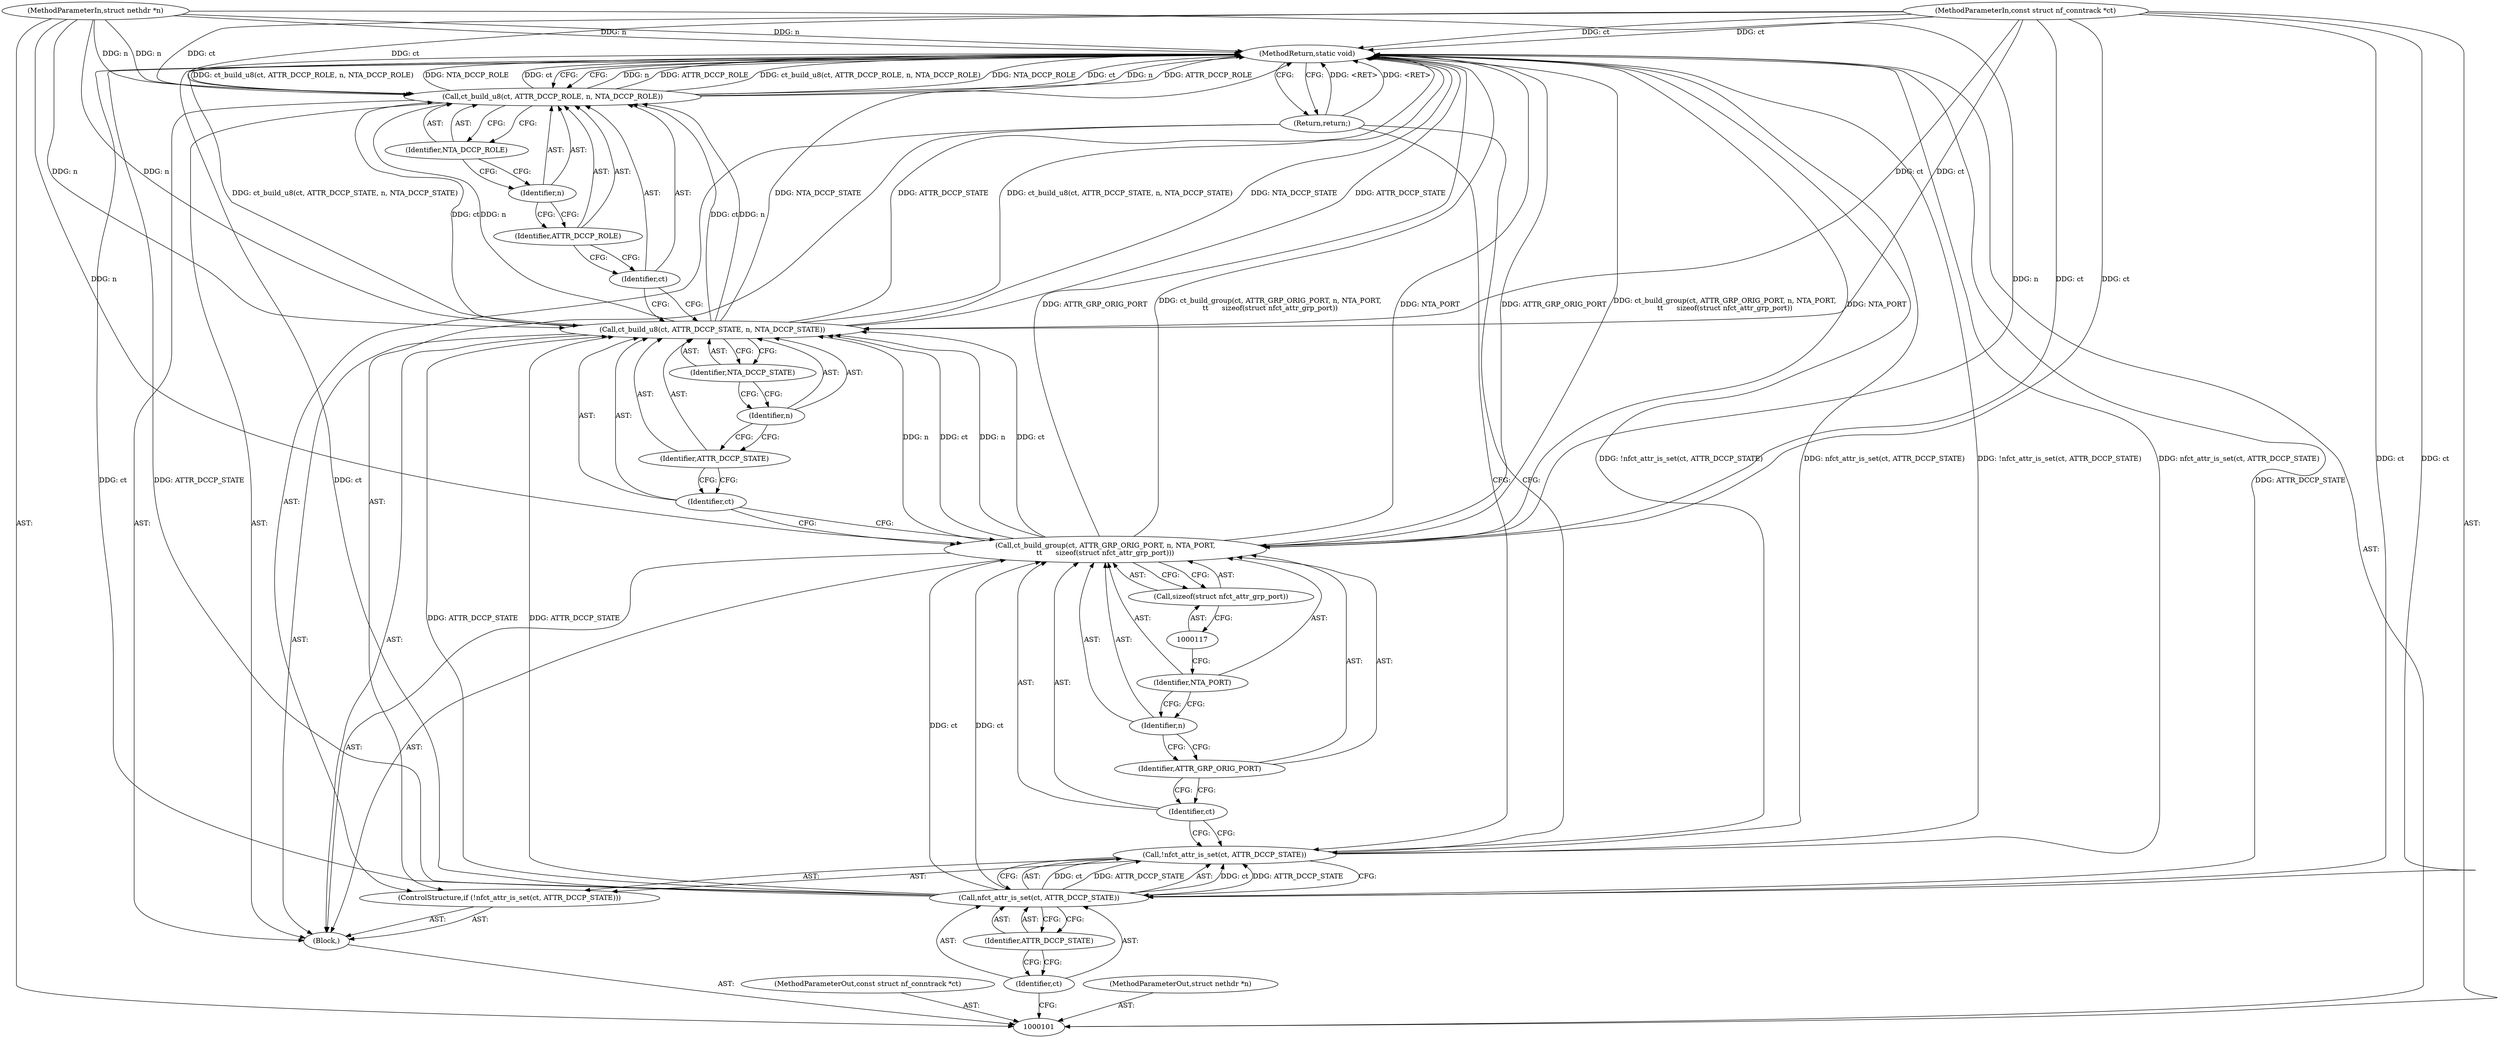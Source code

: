 digraph "0_netfilter_c392c159605956c7bd4a264ab4490e2b2704c0cd" {
"1000128" [label="(MethodReturn,static void)"];
"1000102" [label="(MethodParameterIn,const struct nf_conntrack *ct)"];
"1000163" [label="(MethodParameterOut,const struct nf_conntrack *ct)"];
"1000103" [label="(MethodParameterIn,struct nethdr *n)"];
"1000164" [label="(MethodParameterOut,struct nethdr *n)"];
"1000124" [label="(Identifier,ct)"];
"1000125" [label="(Identifier,ATTR_DCCP_ROLE)"];
"1000123" [label="(Call,ct_build_u8(ct, ATTR_DCCP_ROLE, n, NTA_DCCP_ROLE))"];
"1000126" [label="(Identifier,n)"];
"1000127" [label="(Identifier,NTA_DCCP_ROLE)"];
"1000104" [label="(Block,)"];
"1000105" [label="(ControlStructure,if (!nfct_attr_is_set(ct, ATTR_DCCP_STATE)))"];
"1000108" [label="(Identifier,ct)"];
"1000109" [label="(Identifier,ATTR_DCCP_STATE)"];
"1000106" [label="(Call,!nfct_attr_is_set(ct, ATTR_DCCP_STATE))"];
"1000107" [label="(Call,nfct_attr_is_set(ct, ATTR_DCCP_STATE))"];
"1000110" [label="(Return,return;)"];
"1000111" [label="(Call,ct_build_group(ct, ATTR_GRP_ORIG_PORT, n, NTA_PORT,\n\t\t      sizeof(struct nfct_attr_grp_port)))"];
"1000112" [label="(Identifier,ct)"];
"1000113" [label="(Identifier,ATTR_GRP_ORIG_PORT)"];
"1000114" [label="(Identifier,n)"];
"1000115" [label="(Identifier,NTA_PORT)"];
"1000116" [label="(Call,sizeof(struct nfct_attr_grp_port))"];
"1000119" [label="(Identifier,ct)"];
"1000120" [label="(Identifier,ATTR_DCCP_STATE)"];
"1000118" [label="(Call,ct_build_u8(ct, ATTR_DCCP_STATE, n, NTA_DCCP_STATE))"];
"1000121" [label="(Identifier,n)"];
"1000122" [label="(Identifier,NTA_DCCP_STATE)"];
"1000128" -> "1000101"  [label="AST: "];
"1000128" -> "1000110"  [label="CFG: "];
"1000128" -> "1000123"  [label="CFG: "];
"1000123" -> "1000128"  [label="DDG: n"];
"1000123" -> "1000128"  [label="DDG: ATTR_DCCP_ROLE"];
"1000123" -> "1000128"  [label="DDG: ct_build_u8(ct, ATTR_DCCP_ROLE, n, NTA_DCCP_ROLE)"];
"1000123" -> "1000128"  [label="DDG: NTA_DCCP_ROLE"];
"1000123" -> "1000128"  [label="DDG: ct"];
"1000107" -> "1000128"  [label="DDG: ct"];
"1000107" -> "1000128"  [label="DDG: ATTR_DCCP_STATE"];
"1000106" -> "1000128"  [label="DDG: nfct_attr_is_set(ct, ATTR_DCCP_STATE)"];
"1000106" -> "1000128"  [label="DDG: !nfct_attr_is_set(ct, ATTR_DCCP_STATE)"];
"1000103" -> "1000128"  [label="DDG: n"];
"1000111" -> "1000128"  [label="DDG: NTA_PORT"];
"1000111" -> "1000128"  [label="DDG: ATTR_GRP_ORIG_PORT"];
"1000111" -> "1000128"  [label="DDG: ct_build_group(ct, ATTR_GRP_ORIG_PORT, n, NTA_PORT,\n\t\t      sizeof(struct nfct_attr_grp_port))"];
"1000118" -> "1000128"  [label="DDG: ct_build_u8(ct, ATTR_DCCP_STATE, n, NTA_DCCP_STATE)"];
"1000118" -> "1000128"  [label="DDG: NTA_DCCP_STATE"];
"1000118" -> "1000128"  [label="DDG: ATTR_DCCP_STATE"];
"1000102" -> "1000128"  [label="DDG: ct"];
"1000110" -> "1000128"  [label="DDG: <RET>"];
"1000102" -> "1000101"  [label="AST: "];
"1000102" -> "1000128"  [label="DDG: ct"];
"1000102" -> "1000107"  [label="DDG: ct"];
"1000102" -> "1000111"  [label="DDG: ct"];
"1000102" -> "1000118"  [label="DDG: ct"];
"1000102" -> "1000123"  [label="DDG: ct"];
"1000163" -> "1000101"  [label="AST: "];
"1000103" -> "1000101"  [label="AST: "];
"1000103" -> "1000128"  [label="DDG: n"];
"1000103" -> "1000111"  [label="DDG: n"];
"1000103" -> "1000118"  [label="DDG: n"];
"1000103" -> "1000123"  [label="DDG: n"];
"1000164" -> "1000101"  [label="AST: "];
"1000124" -> "1000123"  [label="AST: "];
"1000124" -> "1000118"  [label="CFG: "];
"1000125" -> "1000124"  [label="CFG: "];
"1000125" -> "1000123"  [label="AST: "];
"1000125" -> "1000124"  [label="CFG: "];
"1000126" -> "1000125"  [label="CFG: "];
"1000123" -> "1000104"  [label="AST: "];
"1000123" -> "1000127"  [label="CFG: "];
"1000124" -> "1000123"  [label="AST: "];
"1000125" -> "1000123"  [label="AST: "];
"1000126" -> "1000123"  [label="AST: "];
"1000127" -> "1000123"  [label="AST: "];
"1000128" -> "1000123"  [label="CFG: "];
"1000123" -> "1000128"  [label="DDG: n"];
"1000123" -> "1000128"  [label="DDG: ATTR_DCCP_ROLE"];
"1000123" -> "1000128"  [label="DDG: ct_build_u8(ct, ATTR_DCCP_ROLE, n, NTA_DCCP_ROLE)"];
"1000123" -> "1000128"  [label="DDG: NTA_DCCP_ROLE"];
"1000123" -> "1000128"  [label="DDG: ct"];
"1000118" -> "1000123"  [label="DDG: ct"];
"1000118" -> "1000123"  [label="DDG: n"];
"1000102" -> "1000123"  [label="DDG: ct"];
"1000103" -> "1000123"  [label="DDG: n"];
"1000126" -> "1000123"  [label="AST: "];
"1000126" -> "1000125"  [label="CFG: "];
"1000127" -> "1000126"  [label="CFG: "];
"1000127" -> "1000123"  [label="AST: "];
"1000127" -> "1000126"  [label="CFG: "];
"1000123" -> "1000127"  [label="CFG: "];
"1000104" -> "1000101"  [label="AST: "];
"1000105" -> "1000104"  [label="AST: "];
"1000111" -> "1000104"  [label="AST: "];
"1000118" -> "1000104"  [label="AST: "];
"1000123" -> "1000104"  [label="AST: "];
"1000105" -> "1000104"  [label="AST: "];
"1000106" -> "1000105"  [label="AST: "];
"1000110" -> "1000105"  [label="AST: "];
"1000108" -> "1000107"  [label="AST: "];
"1000108" -> "1000101"  [label="CFG: "];
"1000109" -> "1000108"  [label="CFG: "];
"1000109" -> "1000107"  [label="AST: "];
"1000109" -> "1000108"  [label="CFG: "];
"1000107" -> "1000109"  [label="CFG: "];
"1000106" -> "1000105"  [label="AST: "];
"1000106" -> "1000107"  [label="CFG: "];
"1000107" -> "1000106"  [label="AST: "];
"1000110" -> "1000106"  [label="CFG: "];
"1000112" -> "1000106"  [label="CFG: "];
"1000106" -> "1000128"  [label="DDG: nfct_attr_is_set(ct, ATTR_DCCP_STATE)"];
"1000106" -> "1000128"  [label="DDG: !nfct_attr_is_set(ct, ATTR_DCCP_STATE)"];
"1000107" -> "1000106"  [label="DDG: ct"];
"1000107" -> "1000106"  [label="DDG: ATTR_DCCP_STATE"];
"1000107" -> "1000106"  [label="AST: "];
"1000107" -> "1000109"  [label="CFG: "];
"1000108" -> "1000107"  [label="AST: "];
"1000109" -> "1000107"  [label="AST: "];
"1000106" -> "1000107"  [label="CFG: "];
"1000107" -> "1000128"  [label="DDG: ct"];
"1000107" -> "1000128"  [label="DDG: ATTR_DCCP_STATE"];
"1000107" -> "1000106"  [label="DDG: ct"];
"1000107" -> "1000106"  [label="DDG: ATTR_DCCP_STATE"];
"1000102" -> "1000107"  [label="DDG: ct"];
"1000107" -> "1000111"  [label="DDG: ct"];
"1000107" -> "1000118"  [label="DDG: ATTR_DCCP_STATE"];
"1000110" -> "1000105"  [label="AST: "];
"1000110" -> "1000106"  [label="CFG: "];
"1000128" -> "1000110"  [label="CFG: "];
"1000110" -> "1000128"  [label="DDG: <RET>"];
"1000111" -> "1000104"  [label="AST: "];
"1000111" -> "1000116"  [label="CFG: "];
"1000112" -> "1000111"  [label="AST: "];
"1000113" -> "1000111"  [label="AST: "];
"1000114" -> "1000111"  [label="AST: "];
"1000115" -> "1000111"  [label="AST: "];
"1000116" -> "1000111"  [label="AST: "];
"1000119" -> "1000111"  [label="CFG: "];
"1000111" -> "1000128"  [label="DDG: NTA_PORT"];
"1000111" -> "1000128"  [label="DDG: ATTR_GRP_ORIG_PORT"];
"1000111" -> "1000128"  [label="DDG: ct_build_group(ct, ATTR_GRP_ORIG_PORT, n, NTA_PORT,\n\t\t      sizeof(struct nfct_attr_grp_port))"];
"1000107" -> "1000111"  [label="DDG: ct"];
"1000102" -> "1000111"  [label="DDG: ct"];
"1000103" -> "1000111"  [label="DDG: n"];
"1000111" -> "1000118"  [label="DDG: ct"];
"1000111" -> "1000118"  [label="DDG: n"];
"1000112" -> "1000111"  [label="AST: "];
"1000112" -> "1000106"  [label="CFG: "];
"1000113" -> "1000112"  [label="CFG: "];
"1000113" -> "1000111"  [label="AST: "];
"1000113" -> "1000112"  [label="CFG: "];
"1000114" -> "1000113"  [label="CFG: "];
"1000114" -> "1000111"  [label="AST: "];
"1000114" -> "1000113"  [label="CFG: "];
"1000115" -> "1000114"  [label="CFG: "];
"1000115" -> "1000111"  [label="AST: "];
"1000115" -> "1000114"  [label="CFG: "];
"1000117" -> "1000115"  [label="CFG: "];
"1000116" -> "1000111"  [label="AST: "];
"1000116" -> "1000117"  [label="CFG: "];
"1000117" -> "1000116"  [label="AST: "];
"1000111" -> "1000116"  [label="CFG: "];
"1000119" -> "1000118"  [label="AST: "];
"1000119" -> "1000111"  [label="CFG: "];
"1000120" -> "1000119"  [label="CFG: "];
"1000120" -> "1000118"  [label="AST: "];
"1000120" -> "1000119"  [label="CFG: "];
"1000121" -> "1000120"  [label="CFG: "];
"1000118" -> "1000104"  [label="AST: "];
"1000118" -> "1000122"  [label="CFG: "];
"1000119" -> "1000118"  [label="AST: "];
"1000120" -> "1000118"  [label="AST: "];
"1000121" -> "1000118"  [label="AST: "];
"1000122" -> "1000118"  [label="AST: "];
"1000124" -> "1000118"  [label="CFG: "];
"1000118" -> "1000128"  [label="DDG: ct_build_u8(ct, ATTR_DCCP_STATE, n, NTA_DCCP_STATE)"];
"1000118" -> "1000128"  [label="DDG: NTA_DCCP_STATE"];
"1000118" -> "1000128"  [label="DDG: ATTR_DCCP_STATE"];
"1000111" -> "1000118"  [label="DDG: ct"];
"1000111" -> "1000118"  [label="DDG: n"];
"1000102" -> "1000118"  [label="DDG: ct"];
"1000107" -> "1000118"  [label="DDG: ATTR_DCCP_STATE"];
"1000103" -> "1000118"  [label="DDG: n"];
"1000118" -> "1000123"  [label="DDG: ct"];
"1000118" -> "1000123"  [label="DDG: n"];
"1000121" -> "1000118"  [label="AST: "];
"1000121" -> "1000120"  [label="CFG: "];
"1000122" -> "1000121"  [label="CFG: "];
"1000122" -> "1000118"  [label="AST: "];
"1000122" -> "1000121"  [label="CFG: "];
"1000118" -> "1000122"  [label="CFG: "];
}
